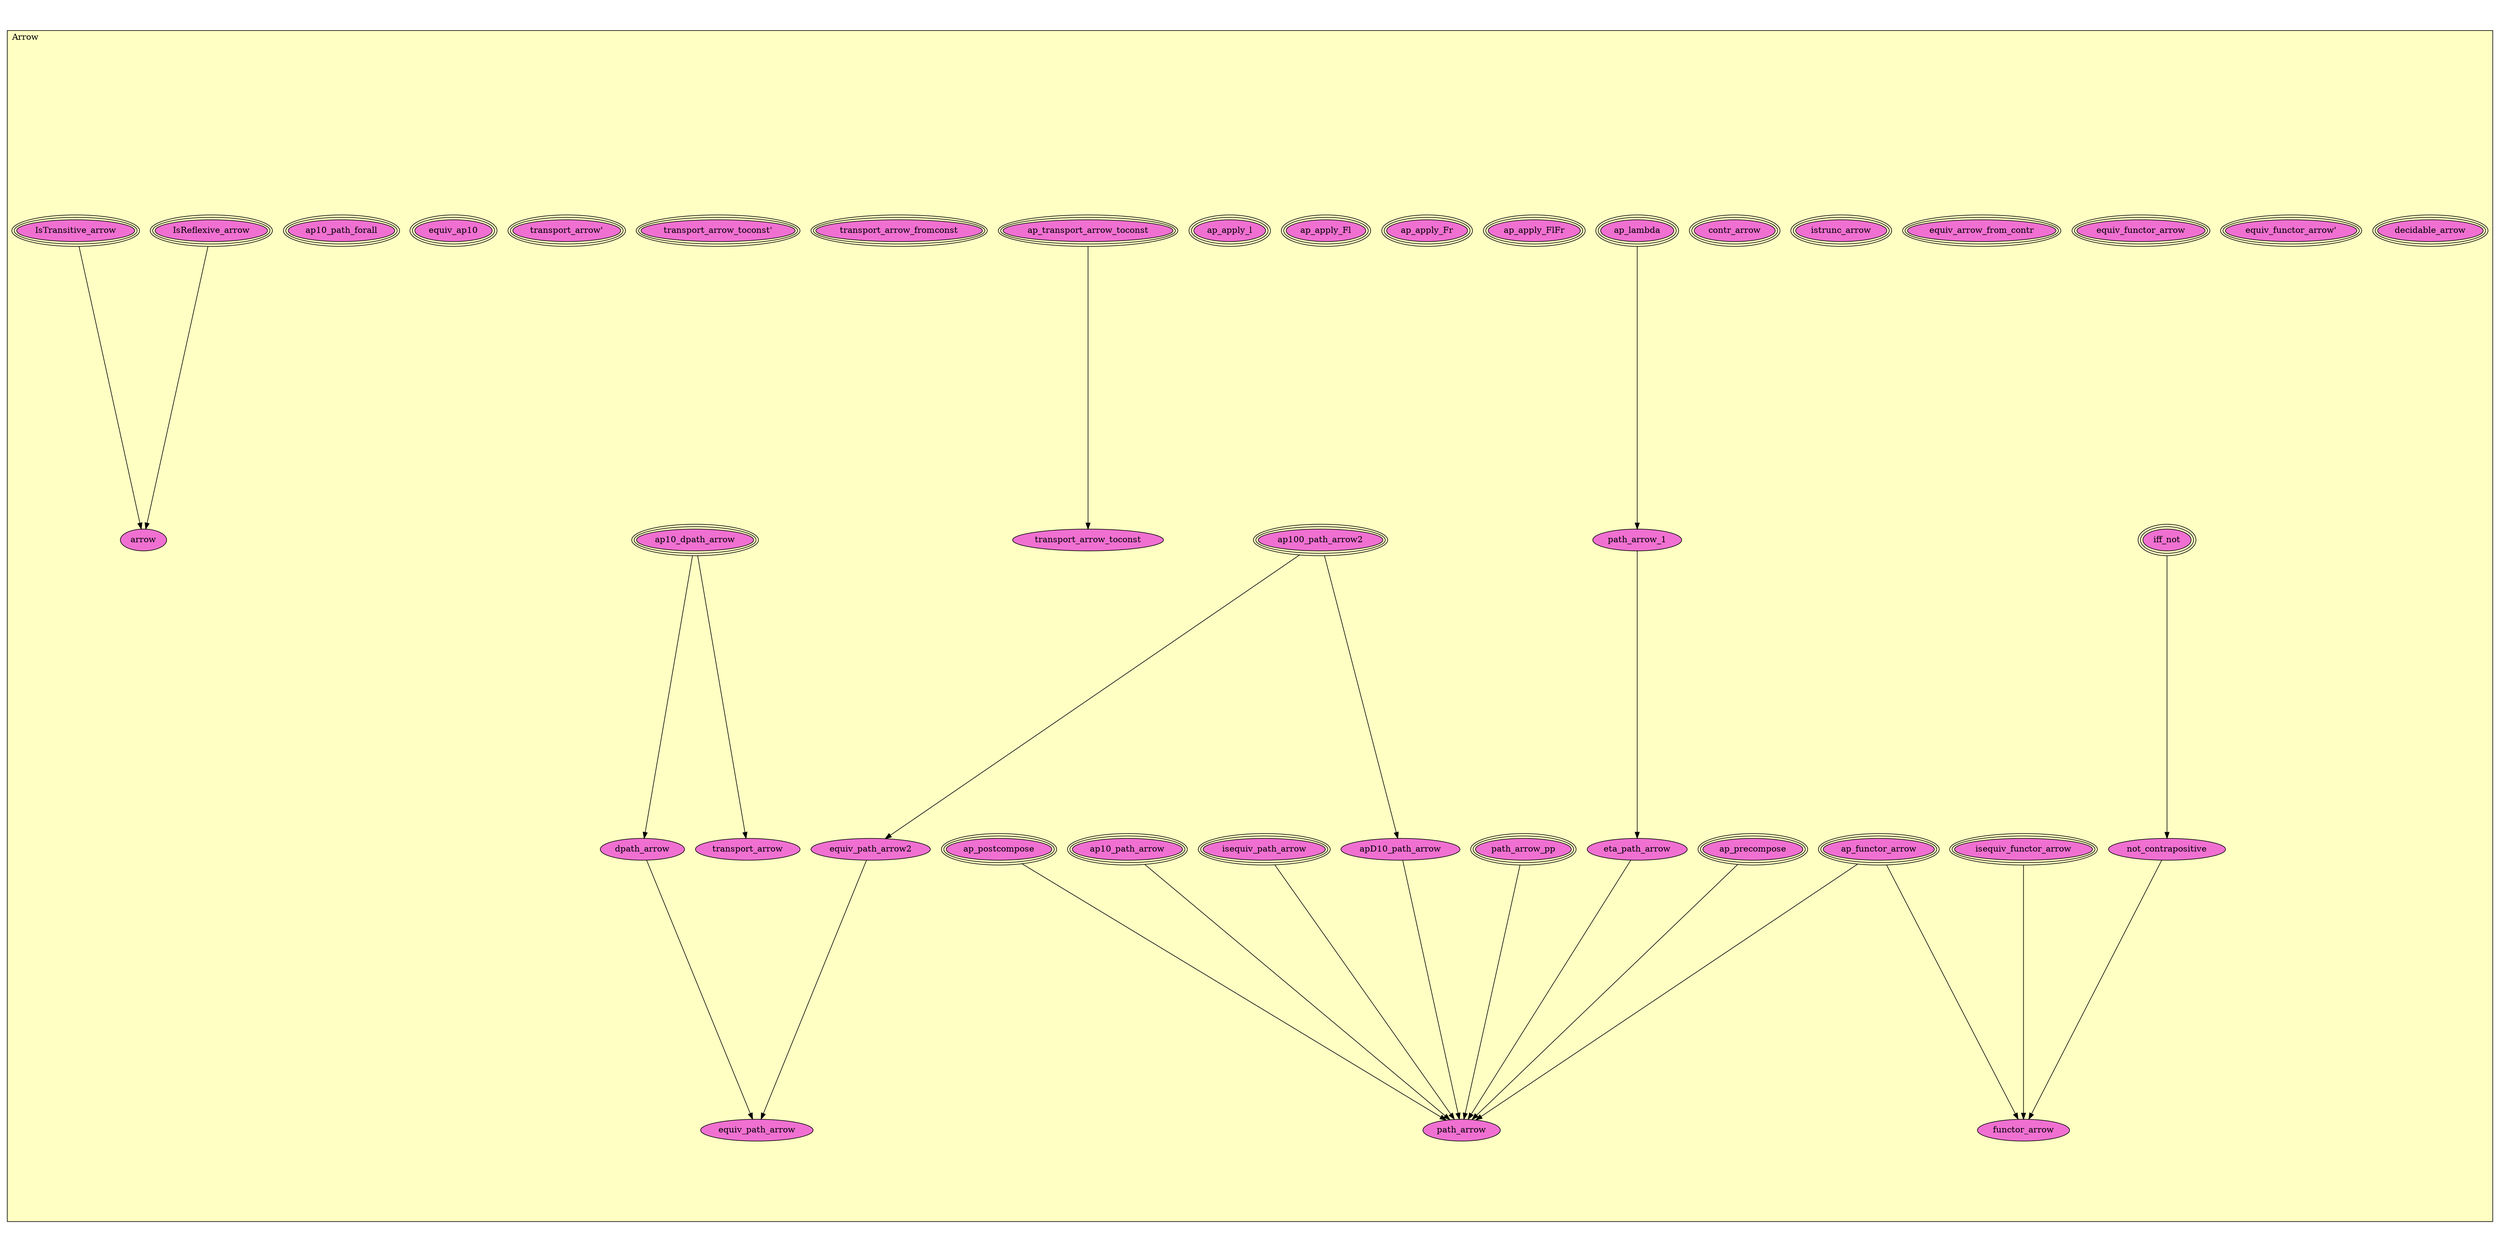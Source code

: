 digraph HoTT_Types_Arrow {
  graph [ratio=0.5]
  node [style=filled]
Arrow_decidable_arrow [label="decidable_arrow", URL=<Arrow.html#decidable_arrow>, peripheries=3, fillcolor="#F070D1"] ;
Arrow_equiv_functor_arrow_ [label="equiv_functor_arrow'", URL=<Arrow.html#equiv_functor_arrow'>, peripheries=3, fillcolor="#F070D1"] ;
Arrow_equiv_functor_arrow [label="equiv_functor_arrow", URL=<Arrow.html#equiv_functor_arrow>, peripheries=3, fillcolor="#F070D1"] ;
Arrow_isequiv_functor_arrow [label="isequiv_functor_arrow", URL=<Arrow.html#isequiv_functor_arrow>, peripheries=3, fillcolor="#F070D1"] ;
Arrow_equiv_arrow_from_contr [label="equiv_arrow_from_contr", URL=<Arrow.html#equiv_arrow_from_contr>, peripheries=3, fillcolor="#F070D1"] ;
Arrow_istrunc_arrow [label="istrunc_arrow", URL=<Arrow.html#istrunc_arrow>, peripheries=3, fillcolor="#F070D1"] ;
Arrow_contr_arrow [label="contr_arrow", URL=<Arrow.html#contr_arrow>, peripheries=3, fillcolor="#F070D1"] ;
Arrow_ap_functor_arrow [label="ap_functor_arrow", URL=<Arrow.html#ap_functor_arrow>, peripheries=3, fillcolor="#F070D1"] ;
Arrow_iff_not [label="iff_not", URL=<Arrow.html#iff_not>, peripheries=3, fillcolor="#F070D1"] ;
Arrow_not_contrapositive [label="not_contrapositive", URL=<Arrow.html#not_contrapositive>, fillcolor="#F070D1"] ;
Arrow_functor_arrow [label="functor_arrow", URL=<Arrow.html#functor_arrow>, fillcolor="#F070D1"] ;
Arrow_ap_postcompose [label="ap_postcompose", URL=<Arrow.html#ap_postcompose>, peripheries=3, fillcolor="#F070D1"] ;
Arrow_ap_precompose [label="ap_precompose", URL=<Arrow.html#ap_precompose>, peripheries=3, fillcolor="#F070D1"] ;
Arrow_ap_lambda [label="ap_lambda", URL=<Arrow.html#ap_lambda>, peripheries=3, fillcolor="#F070D1"] ;
Arrow_ap_apply_FlFr [label="ap_apply_FlFr", URL=<Arrow.html#ap_apply_FlFr>, peripheries=3, fillcolor="#F070D1"] ;
Arrow_ap_apply_Fr [label="ap_apply_Fr", URL=<Arrow.html#ap_apply_Fr>, peripheries=3, fillcolor="#F070D1"] ;
Arrow_ap_apply_Fl [label="ap_apply_Fl", URL=<Arrow.html#ap_apply_Fl>, peripheries=3, fillcolor="#F070D1"] ;
Arrow_ap_apply_l [label="ap_apply_l", URL=<Arrow.html#ap_apply_l>, peripheries=3, fillcolor="#F070D1"] ;
Arrow_ap10_dpath_arrow [label="ap10_dpath_arrow", URL=<Arrow.html#ap10_dpath_arrow>, peripheries=3, fillcolor="#F070D1"] ;
Arrow_dpath_arrow [label="dpath_arrow", URL=<Arrow.html#dpath_arrow>, fillcolor="#F070D1"] ;
Arrow_ap_transport_arrow_toconst [label="ap_transport_arrow_toconst", URL=<Arrow.html#ap_transport_arrow_toconst>, peripheries=3, fillcolor="#F070D1"] ;
Arrow_transport_arrow_fromconst [label="transport_arrow_fromconst", URL=<Arrow.html#transport_arrow_fromconst>, peripheries=3, fillcolor="#F070D1"] ;
Arrow_transport_arrow_toconst_ [label="transport_arrow_toconst'", URL=<Arrow.html#transport_arrow_toconst'>, peripheries=3, fillcolor="#F070D1"] ;
Arrow_transport_arrow_toconst [label="transport_arrow_toconst", URL=<Arrow.html#transport_arrow_toconst>, fillcolor="#F070D1"] ;
Arrow_transport_arrow_ [label="transport_arrow'", URL=<Arrow.html#transport_arrow'>, peripheries=3, fillcolor="#F070D1"] ;
Arrow_transport_arrow [label="transport_arrow", URL=<Arrow.html#transport_arrow>, fillcolor="#F070D1"] ;
Arrow_path_arrow_pp [label="path_arrow_pp", URL=<Arrow.html#path_arrow_pp>, peripheries=3, fillcolor="#F070D1"] ;
Arrow_ap100_path_arrow2 [label="ap100_path_arrow2", URL=<Arrow.html#ap100_path_arrow2>, peripheries=3, fillcolor="#F070D1"] ;
Arrow_equiv_path_arrow2 [label="equiv_path_arrow2", URL=<Arrow.html#equiv_path_arrow2>, fillcolor="#F070D1"] ;
Arrow_equiv_path_arrow [label="equiv_path_arrow", URL=<Arrow.html#equiv_path_arrow>, fillcolor="#F070D1"] ;
Arrow_isequiv_path_arrow [label="isequiv_path_arrow", URL=<Arrow.html#isequiv_path_arrow>, peripheries=3, fillcolor="#F070D1"] ;
Arrow_equiv_ap10 [label="equiv_ap10", URL=<Arrow.html#equiv_ap10>, peripheries=3, fillcolor="#F070D1"] ;
Arrow_path_arrow_1 [label="path_arrow_1", URL=<Arrow.html#path_arrow_1>, fillcolor="#F070D1"] ;
Arrow_eta_path_arrow [label="eta_path_arrow", URL=<Arrow.html#eta_path_arrow>, fillcolor="#F070D1"] ;
Arrow_ap10_path_forall [label="ap10_path_forall", URL=<Arrow.html#ap10_path_forall>, peripheries=3, fillcolor="#F070D1"] ;
Arrow_apD10_path_arrow [label="apD10_path_arrow", URL=<Arrow.html#apD10_path_arrow>, fillcolor="#F070D1"] ;
Arrow_ap10_path_arrow [label="ap10_path_arrow", URL=<Arrow.html#ap10_path_arrow>, peripheries=3, fillcolor="#F070D1"] ;
Arrow_path_arrow [label="path_arrow", URL=<Arrow.html#path_arrow>, fillcolor="#F070D1"] ;
Arrow_IsTransitive_arrow [label="IsTransitive_arrow", URL=<Arrow.html#IsTransitive_arrow>, peripheries=3, fillcolor="#F070D1"] ;
Arrow_IsReflexive_arrow [label="IsReflexive_arrow", URL=<Arrow.html#IsReflexive_arrow>, peripheries=3, fillcolor="#F070D1"] ;
Arrow_arrow [label="arrow", URL=<Arrow.html#arrow>, fillcolor="#F070D1"] ;
  Arrow_isequiv_functor_arrow -> Arrow_functor_arrow [] ;
  Arrow_ap_functor_arrow -> Arrow_functor_arrow [] ;
  Arrow_ap_functor_arrow -> Arrow_path_arrow [] ;
  Arrow_iff_not -> Arrow_not_contrapositive [] ;
  Arrow_not_contrapositive -> Arrow_functor_arrow [] ;
  Arrow_ap_postcompose -> Arrow_path_arrow [] ;
  Arrow_ap_precompose -> Arrow_path_arrow [] ;
  Arrow_ap_lambda -> Arrow_path_arrow_1 [] ;
  Arrow_ap10_dpath_arrow -> Arrow_dpath_arrow [] ;
  Arrow_ap10_dpath_arrow -> Arrow_transport_arrow [] ;
  Arrow_dpath_arrow -> Arrow_equiv_path_arrow [] ;
  Arrow_ap_transport_arrow_toconst -> Arrow_transport_arrow_toconst [] ;
  Arrow_path_arrow_pp -> Arrow_path_arrow [] ;
  Arrow_ap100_path_arrow2 -> Arrow_equiv_path_arrow2 [] ;
  Arrow_ap100_path_arrow2 -> Arrow_apD10_path_arrow [] ;
  Arrow_equiv_path_arrow2 -> Arrow_equiv_path_arrow [] ;
  Arrow_isequiv_path_arrow -> Arrow_path_arrow [] ;
  Arrow_path_arrow_1 -> Arrow_eta_path_arrow [] ;
  Arrow_eta_path_arrow -> Arrow_path_arrow [] ;
  Arrow_apD10_path_arrow -> Arrow_path_arrow [] ;
  Arrow_ap10_path_arrow -> Arrow_path_arrow [] ;
  Arrow_IsTransitive_arrow -> Arrow_arrow [] ;
  Arrow_IsReflexive_arrow -> Arrow_arrow [] ;
subgraph cluster_Arrow { label="Arrow"; fillcolor="#FFFFC3"; labeljust=l; style=filled 
Arrow_arrow; Arrow_IsReflexive_arrow; Arrow_IsTransitive_arrow; Arrow_path_arrow; Arrow_ap10_path_arrow; Arrow_apD10_path_arrow; Arrow_ap10_path_forall; Arrow_eta_path_arrow; Arrow_path_arrow_1; Arrow_equiv_ap10; Arrow_isequiv_path_arrow; Arrow_equiv_path_arrow; Arrow_equiv_path_arrow2; Arrow_ap100_path_arrow2; Arrow_path_arrow_pp; Arrow_transport_arrow; Arrow_transport_arrow_; Arrow_transport_arrow_toconst; Arrow_transport_arrow_toconst_; Arrow_transport_arrow_fromconst; Arrow_ap_transport_arrow_toconst; Arrow_dpath_arrow; Arrow_ap10_dpath_arrow; Arrow_ap_apply_l; Arrow_ap_apply_Fl; Arrow_ap_apply_Fr; Arrow_ap_apply_FlFr; Arrow_ap_lambda; Arrow_ap_precompose; Arrow_ap_postcompose; Arrow_functor_arrow; Arrow_not_contrapositive; Arrow_iff_not; Arrow_ap_functor_arrow; Arrow_contr_arrow; Arrow_istrunc_arrow; Arrow_equiv_arrow_from_contr; Arrow_isequiv_functor_arrow; Arrow_equiv_functor_arrow; Arrow_equiv_functor_arrow_; Arrow_decidable_arrow; };
} /* END */
